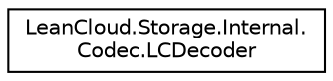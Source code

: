 digraph "Graphical Class Hierarchy"
{
  edge [fontname="Helvetica",fontsize="10",labelfontname="Helvetica",labelfontsize="10"];
  node [fontname="Helvetica",fontsize="10",shape=record];
  rankdir="LR";
  Node1 [label="LeanCloud.Storage.Internal.\lCodec.LCDecoder",height=0.2,width=0.4,color="black", fillcolor="white", style="filled",URL="$classLeanCloud_1_1Storage_1_1Internal_1_1Codec_1_1LCDecoder.html"];
}
